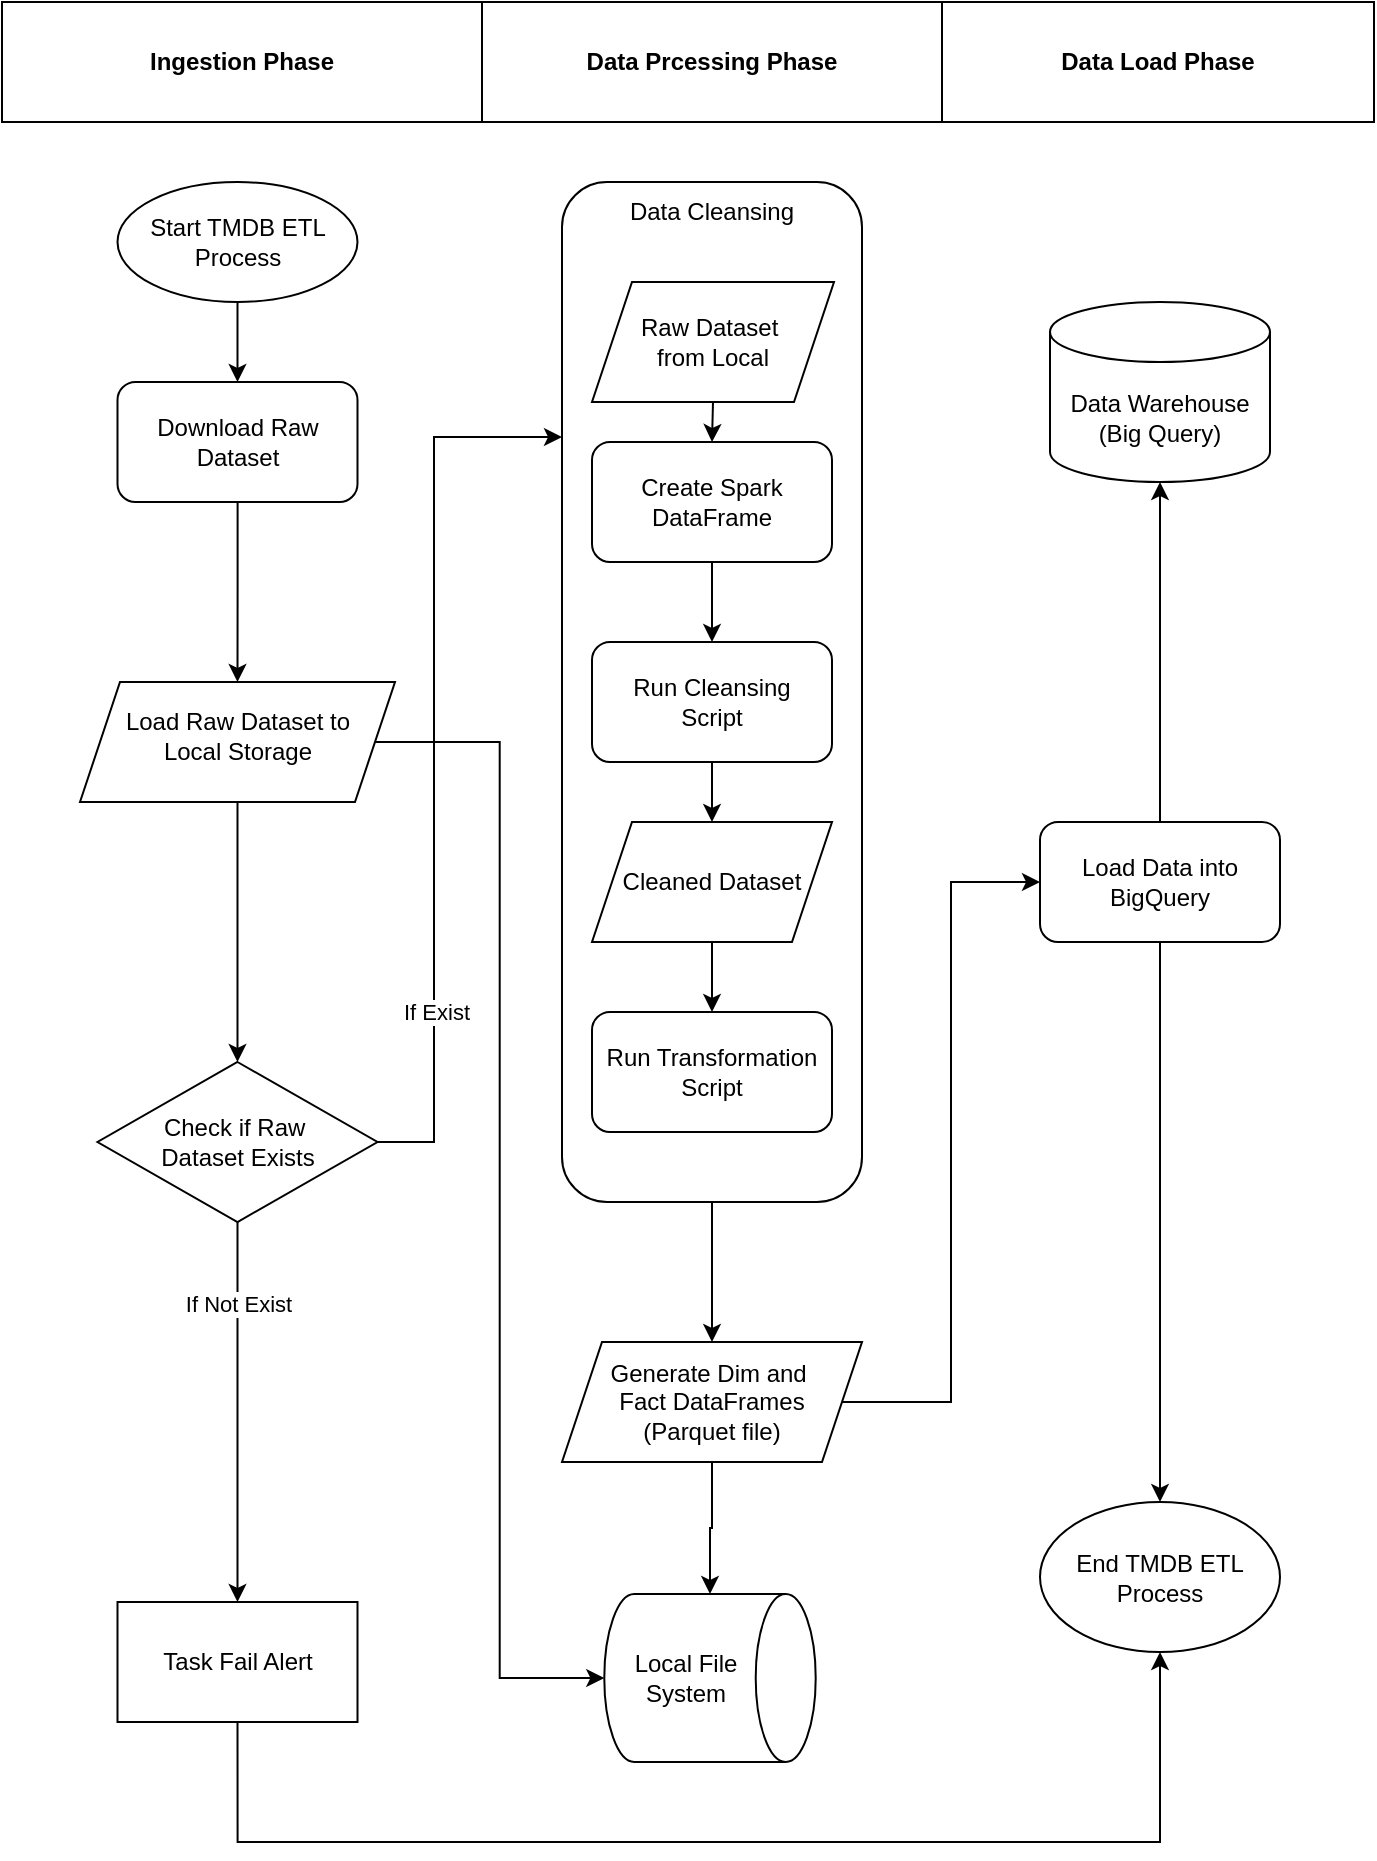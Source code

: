 <mxfile version="27.2.0">
  <diagram id="C5RBs43oDa-KdzZeNtuy" name="Page-1">
    <mxGraphModel dx="1042" dy="527" grid="1" gridSize="10" guides="1" tooltips="1" connect="1" arrows="1" fold="1" page="1" pageScale="1" pageWidth="827" pageHeight="1169" math="0" shadow="0">
      <root>
        <mxCell id="WIyWlLk6GJQsqaUBKTNV-0" />
        <mxCell id="WIyWlLk6GJQsqaUBKTNV-1" parent="WIyWlLk6GJQsqaUBKTNV-0" />
        <mxCell id="5OKmxcMu6-beXj354qPA-26" value="" style="edgeStyle=orthogonalEdgeStyle;rounded=0;orthogonalLoop=1;jettySize=auto;html=1;" parent="WIyWlLk6GJQsqaUBKTNV-1" source="5OKmxcMu6-beXj354qPA-0" target="5OKmxcMu6-beXj354qPA-8" edge="1">
          <mxGeometry relative="1" as="geometry" />
        </mxCell>
        <mxCell id="5OKmxcMu6-beXj354qPA-0" value="Download Raw Dataset" style="rounded=1;whiteSpace=wrap;html=1;" parent="WIyWlLk6GJQsqaUBKTNV-1" vertex="1">
          <mxGeometry x="131.75" y="230" width="120" height="60" as="geometry" />
        </mxCell>
        <mxCell id="5OKmxcMu6-beXj354qPA-24" style="edgeStyle=orthogonalEdgeStyle;rounded=0;orthogonalLoop=1;jettySize=auto;html=1;exitX=0.5;exitY=1;exitDx=0;exitDy=0;entryX=0.5;entryY=0;entryDx=0;entryDy=0;" parent="WIyWlLk6GJQsqaUBKTNV-1" source="5OKmxcMu6-beXj354qPA-1" target="5OKmxcMu6-beXj354qPA-0" edge="1">
          <mxGeometry relative="1" as="geometry" />
        </mxCell>
        <mxCell id="5OKmxcMu6-beXj354qPA-1" value="Start TMDB ETL Process" style="ellipse;whiteSpace=wrap;html=1;" parent="WIyWlLk6GJQsqaUBKTNV-1" vertex="1">
          <mxGeometry x="131.75" y="130" width="120" height="60" as="geometry" />
        </mxCell>
        <mxCell id="PiRBTrWFmI5AwXph0IvP-0" style="edgeStyle=orthogonalEdgeStyle;rounded=0;orthogonalLoop=1;jettySize=auto;html=1;exitX=0.5;exitY=1;exitDx=0;exitDy=0;entryX=0.5;entryY=0;entryDx=0;entryDy=0;" parent="WIyWlLk6GJQsqaUBKTNV-1" source="5OKmxcMu6-beXj354qPA-8" target="5OKmxcMu6-beXj354qPA-9" edge="1">
          <mxGeometry relative="1" as="geometry" />
        </mxCell>
        <mxCell id="5OKmxcMu6-beXj354qPA-8" value="&lt;table&gt;&lt;tbody&gt;&lt;tr&gt;&lt;td data-end=&quot;969&quot; data-start=&quot;931&quot; data-col-size=&quot;sm&quot;&gt;&lt;code data-end=&quot;968&quot; data-start=&quot;933&quot;&gt;&lt;font face=&quot;Helvetica&quot;&gt;Load Raw Dataset to &lt;br&gt;Local Storage&lt;/font&gt;&lt;/code&gt;&lt;/td&gt;&lt;/tr&gt;&lt;/tbody&gt;&lt;/table&gt;&lt;table&gt;&lt;tbody&gt;&lt;tr&gt;&lt;td data-end=&quot;1008&quot; data-start=&quot;969&quot; data-col-size=&quot;sm&quot;&gt;&lt;/td&gt;&lt;/tr&gt;&lt;/tbody&gt;&lt;/table&gt;" style="shape=parallelogram;perimeter=parallelogramPerimeter;whiteSpace=wrap;html=1;fixedSize=1;" parent="WIyWlLk6GJQsqaUBKTNV-1" vertex="1">
          <mxGeometry x="113" y="380" width="157.5" height="60" as="geometry" />
        </mxCell>
        <mxCell id="5OKmxcMu6-beXj354qPA-74" style="edgeStyle=orthogonalEdgeStyle;rounded=0;orthogonalLoop=1;jettySize=auto;html=1;exitX=1;exitY=0.5;exitDx=0;exitDy=0;entryX=0;entryY=0.25;entryDx=0;entryDy=0;" parent="WIyWlLk6GJQsqaUBKTNV-1" source="5OKmxcMu6-beXj354qPA-9" target="5OKmxcMu6-beXj354qPA-10" edge="1">
          <mxGeometry relative="1" as="geometry">
            <Array as="points">
              <mxPoint x="290" y="610" />
              <mxPoint x="290" y="257" />
            </Array>
          </mxGeometry>
        </mxCell>
        <mxCell id="5OKmxcMu6-beXj354qPA-75" value="If Exist" style="edgeLabel;html=1;align=center;verticalAlign=middle;resizable=0;points=[];" parent="5OKmxcMu6-beXj354qPA-74" vertex="1" connectable="0">
          <mxGeometry x="-0.306" y="-1" relative="1" as="geometry">
            <mxPoint y="61" as="offset" />
          </mxGeometry>
        </mxCell>
        <mxCell id="PiRBTrWFmI5AwXph0IvP-4" style="edgeStyle=orthogonalEdgeStyle;rounded=0;orthogonalLoop=1;jettySize=auto;html=1;exitX=0.5;exitY=1;exitDx=0;exitDy=0;entryX=0.5;entryY=0;entryDx=0;entryDy=0;" parent="WIyWlLk6GJQsqaUBKTNV-1" source="5OKmxcMu6-beXj354qPA-9" target="PiRBTrWFmI5AwXph0IvP-2" edge="1">
          <mxGeometry relative="1" as="geometry" />
        </mxCell>
        <mxCell id="PiRBTrWFmI5AwXph0IvP-5" value="If Not Exist" style="edgeLabel;html=1;align=center;verticalAlign=middle;resizable=0;points=[];" parent="PiRBTrWFmI5AwXph0IvP-4" vertex="1" connectable="0">
          <mxGeometry x="-0.15" y="-2" relative="1" as="geometry">
            <mxPoint x="2" y="-40" as="offset" />
          </mxGeometry>
        </mxCell>
        <mxCell id="5OKmxcMu6-beXj354qPA-9" value="Check if Raw&amp;nbsp;&lt;div&gt;Dataset Exists&lt;/div&gt;" style="rhombus;whiteSpace=wrap;html=1;" parent="WIyWlLk6GJQsqaUBKTNV-1" vertex="1">
          <mxGeometry x="121.75" y="570" width="140" height="80" as="geometry" />
        </mxCell>
        <mxCell id="5OKmxcMu6-beXj354qPA-17" value="" style="group" parent="WIyWlLk6GJQsqaUBKTNV-1" vertex="1" connectable="0">
          <mxGeometry x="368" y="841" width="120" height="74" as="geometry" />
        </mxCell>
        <mxCell id="5OKmxcMu6-beXj354qPA-14" value="" style="shape=cylinder3;whiteSpace=wrap;html=1;boundedLbl=1;backgroundOutline=1;size=15;rotation=90;" parent="5OKmxcMu6-beXj354qPA-17" vertex="1">
          <mxGeometry x="18" y="-15.857" width="84" height="105.714" as="geometry" />
        </mxCell>
        <mxCell id="5OKmxcMu6-beXj354qPA-15" value="Local File System" style="text;html=1;align=center;verticalAlign=middle;whiteSpace=wrap;rounded=0;" parent="5OKmxcMu6-beXj354qPA-17" vertex="1">
          <mxGeometry x="18" y="23.786" width="60" height="26.429" as="geometry" />
        </mxCell>
        <mxCell id="5OKmxcMu6-beXj354qPA-61" style="edgeStyle=orthogonalEdgeStyle;rounded=0;orthogonalLoop=1;jettySize=auto;html=1;exitX=1;exitY=0.5;exitDx=0;exitDy=0;entryX=0;entryY=0.5;entryDx=0;entryDy=0;" parent="WIyWlLk6GJQsqaUBKTNV-1" source="5OKmxcMu6-beXj354qPA-18" target="5OKmxcMu6-beXj354qPA-20" edge="1">
          <mxGeometry relative="1" as="geometry" />
        </mxCell>
        <mxCell id="5OKmxcMu6-beXj354qPA-18" value="Generate Dim and&amp;nbsp;&lt;div&gt;Fact DataFrames &lt;br&gt;(Parquet file)&lt;/div&gt;" style="shape=parallelogram;perimeter=parallelogramPerimeter;whiteSpace=wrap;html=1;fixedSize=1;" parent="WIyWlLk6GJQsqaUBKTNV-1" vertex="1">
          <mxGeometry x="354" y="710" width="150" height="60" as="geometry" />
        </mxCell>
        <mxCell id="5OKmxcMu6-beXj354qPA-60" style="edgeStyle=orthogonalEdgeStyle;rounded=0;orthogonalLoop=1;jettySize=auto;html=1;exitX=0.5;exitY=1;exitDx=0;exitDy=0;entryX=0.5;entryY=0;entryDx=0;entryDy=0;" parent="WIyWlLk6GJQsqaUBKTNV-1" source="5OKmxcMu6-beXj354qPA-20" target="5OKmxcMu6-beXj354qPA-22" edge="1">
          <mxGeometry relative="1" as="geometry" />
        </mxCell>
        <mxCell id="5OKmxcMu6-beXj354qPA-20" value="Load Data into BigQuery" style="rounded=1;whiteSpace=wrap;html=1;" parent="WIyWlLk6GJQsqaUBKTNV-1" vertex="1">
          <mxGeometry x="593" y="450" width="120" height="60" as="geometry" />
        </mxCell>
        <mxCell id="5OKmxcMu6-beXj354qPA-21" value="Data Warehouse (Big Query)" style="shape=cylinder3;whiteSpace=wrap;html=1;boundedLbl=1;backgroundOutline=1;size=15;" parent="WIyWlLk6GJQsqaUBKTNV-1" vertex="1">
          <mxGeometry x="598" y="190" width="110" height="90" as="geometry" />
        </mxCell>
        <mxCell id="5OKmxcMu6-beXj354qPA-22" value="End TMDB ETL Process" style="ellipse;whiteSpace=wrap;html=1;" parent="WIyWlLk6GJQsqaUBKTNV-1" vertex="1">
          <mxGeometry x="593" y="790" width="120" height="75" as="geometry" />
        </mxCell>
        <mxCell id="5OKmxcMu6-beXj354qPA-48" style="edgeStyle=orthogonalEdgeStyle;rounded=0;orthogonalLoop=1;jettySize=auto;html=1;exitX=0.5;exitY=0;exitDx=0;exitDy=0;entryX=0.5;entryY=1;entryDx=0;entryDy=0;entryPerimeter=0;" parent="WIyWlLk6GJQsqaUBKTNV-1" source="5OKmxcMu6-beXj354qPA-20" target="5OKmxcMu6-beXj354qPA-21" edge="1">
          <mxGeometry relative="1" as="geometry" />
        </mxCell>
        <mxCell id="5OKmxcMu6-beXj354qPA-55" style="edgeStyle=orthogonalEdgeStyle;rounded=0;orthogonalLoop=1;jettySize=auto;html=1;exitX=1;exitY=0.5;exitDx=0;exitDy=0;entryX=0.5;entryY=1;entryDx=0;entryDy=0;entryPerimeter=0;" parent="WIyWlLk6GJQsqaUBKTNV-1" source="5OKmxcMu6-beXj354qPA-8" target="5OKmxcMu6-beXj354qPA-14" edge="1">
          <mxGeometry relative="1" as="geometry" />
        </mxCell>
        <mxCell id="5OKmxcMu6-beXj354qPA-57" style="edgeStyle=orthogonalEdgeStyle;rounded=0;orthogonalLoop=1;jettySize=auto;html=1;exitX=0.5;exitY=1;exitDx=0;exitDy=0;entryX=0.5;entryY=0;entryDx=0;entryDy=0;" parent="WIyWlLk6GJQsqaUBKTNV-1" source="5OKmxcMu6-beXj354qPA-10" target="5OKmxcMu6-beXj354qPA-18" edge="1">
          <mxGeometry relative="1" as="geometry" />
        </mxCell>
        <mxCell id="5OKmxcMu6-beXj354qPA-58" style="edgeStyle=orthogonalEdgeStyle;rounded=0;orthogonalLoop=1;jettySize=auto;html=1;exitX=0.5;exitY=1;exitDx=0;exitDy=0;entryX=0;entryY=0.5;entryDx=0;entryDy=0;entryPerimeter=0;" parent="WIyWlLk6GJQsqaUBKTNV-1" source="5OKmxcMu6-beXj354qPA-18" target="5OKmxcMu6-beXj354qPA-14" edge="1">
          <mxGeometry relative="1" as="geometry" />
        </mxCell>
        <mxCell id="5OKmxcMu6-beXj354qPA-71" value="&lt;b&gt;Ingestion Phase&lt;/b&gt;" style="rounded=0;whiteSpace=wrap;html=1;" parent="WIyWlLk6GJQsqaUBKTNV-1" vertex="1">
          <mxGeometry x="74" y="40" width="240" height="60" as="geometry" />
        </mxCell>
        <mxCell id="5OKmxcMu6-beXj354qPA-72" value="&lt;b&gt;Data Prcessing Phase&lt;/b&gt;" style="rounded=0;whiteSpace=wrap;html=1;" parent="WIyWlLk6GJQsqaUBKTNV-1" vertex="1">
          <mxGeometry x="314" y="40" width="230" height="60" as="geometry" />
        </mxCell>
        <mxCell id="5OKmxcMu6-beXj354qPA-73" value="&lt;b&gt;Data Load Phase&lt;/b&gt;" style="rounded=0;whiteSpace=wrap;html=1;" parent="WIyWlLk6GJQsqaUBKTNV-1" vertex="1">
          <mxGeometry x="544" y="40" width="216" height="60" as="geometry" />
        </mxCell>
        <mxCell id="PiRBTrWFmI5AwXph0IvP-6" style="edgeStyle=orthogonalEdgeStyle;rounded=0;orthogonalLoop=1;jettySize=auto;html=1;exitX=0.5;exitY=1;exitDx=0;exitDy=0;entryX=0.5;entryY=1;entryDx=0;entryDy=0;" parent="WIyWlLk6GJQsqaUBKTNV-1" source="PiRBTrWFmI5AwXph0IvP-2" target="5OKmxcMu6-beXj354qPA-22" edge="1">
          <mxGeometry relative="1" as="geometry">
            <Array as="points">
              <mxPoint x="192" y="960" />
              <mxPoint x="653" y="960" />
            </Array>
          </mxGeometry>
        </mxCell>
        <mxCell id="PiRBTrWFmI5AwXph0IvP-2" value="Task Fail Alert" style="rounded=0;whiteSpace=wrap;html=1;" parent="WIyWlLk6GJQsqaUBKTNV-1" vertex="1">
          <mxGeometry x="131.75" y="840" width="120" height="60" as="geometry" />
        </mxCell>
        <mxCell id="5OKmxcMu6-beXj354qPA-10" value="" style="rounded=1;whiteSpace=wrap;html=1;fillColor=none;" parent="WIyWlLk6GJQsqaUBKTNV-1" vertex="1">
          <mxGeometry x="354" y="130" width="150" height="510" as="geometry" />
        </mxCell>
        <mxCell id="5OKmxcMu6-beXj354qPA-65" style="edgeStyle=orthogonalEdgeStyle;rounded=0;orthogonalLoop=1;jettySize=auto;html=1;exitX=0.5;exitY=1;exitDx=0;exitDy=0;entryX=0.5;entryY=0;entryDx=0;entryDy=0;" parent="WIyWlLk6GJQsqaUBKTNV-1" source="5OKmxcMu6-beXj354qPA-3" target="5OKmxcMu6-beXj354qPA-5" edge="1">
          <mxGeometry relative="1" as="geometry" />
        </mxCell>
        <mxCell id="5OKmxcMu6-beXj354qPA-3" value="Create Spark DataFrame" style="rounded=1;whiteSpace=wrap;html=1;" parent="WIyWlLk6GJQsqaUBKTNV-1" vertex="1">
          <mxGeometry x="369" y="260" width="120" height="60" as="geometry" />
        </mxCell>
        <mxCell id="5OKmxcMu6-beXj354qPA-66" style="edgeStyle=orthogonalEdgeStyle;rounded=0;orthogonalLoop=1;jettySize=auto;html=1;exitX=0.5;exitY=1;exitDx=0;exitDy=0;entryX=0.5;entryY=0;entryDx=0;entryDy=0;" parent="WIyWlLk6GJQsqaUBKTNV-1" source="5OKmxcMu6-beXj354qPA-5" target="5OKmxcMu6-beXj354qPA-23" edge="1">
          <mxGeometry relative="1" as="geometry" />
        </mxCell>
        <mxCell id="5OKmxcMu6-beXj354qPA-5" value="Run Cleansing&lt;div&gt;Script&lt;/div&gt;" style="rounded=1;whiteSpace=wrap;html=1;" parent="WIyWlLk6GJQsqaUBKTNV-1" vertex="1">
          <mxGeometry x="369" y="360" width="120" height="60" as="geometry" />
        </mxCell>
        <mxCell id="5OKmxcMu6-beXj354qPA-6" value="Run Transformation Script" style="rounded=1;whiteSpace=wrap;html=1;" parent="WIyWlLk6GJQsqaUBKTNV-1" vertex="1">
          <mxGeometry x="369" y="545" width="120" height="60" as="geometry" />
        </mxCell>
        <mxCell id="5OKmxcMu6-beXj354qPA-11" value="Data Cleansing" style="text;html=1;align=center;verticalAlign=middle;whiteSpace=wrap;rounded=0;" parent="WIyWlLk6GJQsqaUBKTNV-1" vertex="1">
          <mxGeometry x="374" y="130" width="110" height="30" as="geometry" />
        </mxCell>
        <mxCell id="5OKmxcMu6-beXj354qPA-67" style="edgeStyle=orthogonalEdgeStyle;rounded=0;orthogonalLoop=1;jettySize=auto;html=1;exitX=0.5;exitY=1;exitDx=0;exitDy=0;entryX=0.5;entryY=0;entryDx=0;entryDy=0;" parent="WIyWlLk6GJQsqaUBKTNV-1" source="5OKmxcMu6-beXj354qPA-23" target="5OKmxcMu6-beXj354qPA-6" edge="1">
          <mxGeometry relative="1" as="geometry" />
        </mxCell>
        <mxCell id="5OKmxcMu6-beXj354qPA-23" value="Cleaned Dataset" style="shape=parallelogram;perimeter=parallelogramPerimeter;whiteSpace=wrap;html=1;fixedSize=1;" parent="WIyWlLk6GJQsqaUBKTNV-1" vertex="1">
          <mxGeometry x="369" y="450" width="120" height="60" as="geometry" />
        </mxCell>
        <mxCell id="PiRBTrWFmI5AwXph0IvP-8" style="edgeStyle=orthogonalEdgeStyle;rounded=0;orthogonalLoop=1;jettySize=auto;html=1;exitX=0.5;exitY=1;exitDx=0;exitDy=0;entryX=0.5;entryY=0;entryDx=0;entryDy=0;" parent="WIyWlLk6GJQsqaUBKTNV-1" source="PiRBTrWFmI5AwXph0IvP-7" target="5OKmxcMu6-beXj354qPA-3" edge="1">
          <mxGeometry relative="1" as="geometry" />
        </mxCell>
        <mxCell id="PiRBTrWFmI5AwXph0IvP-7" value="Raw Dataset&amp;nbsp;&lt;div&gt;from Local&lt;/div&gt;" style="shape=parallelogram;perimeter=parallelogramPerimeter;whiteSpace=wrap;html=1;fixedSize=1;" parent="WIyWlLk6GJQsqaUBKTNV-1" vertex="1">
          <mxGeometry x="369" y="180" width="121" height="60" as="geometry" />
        </mxCell>
      </root>
    </mxGraphModel>
  </diagram>
</mxfile>

